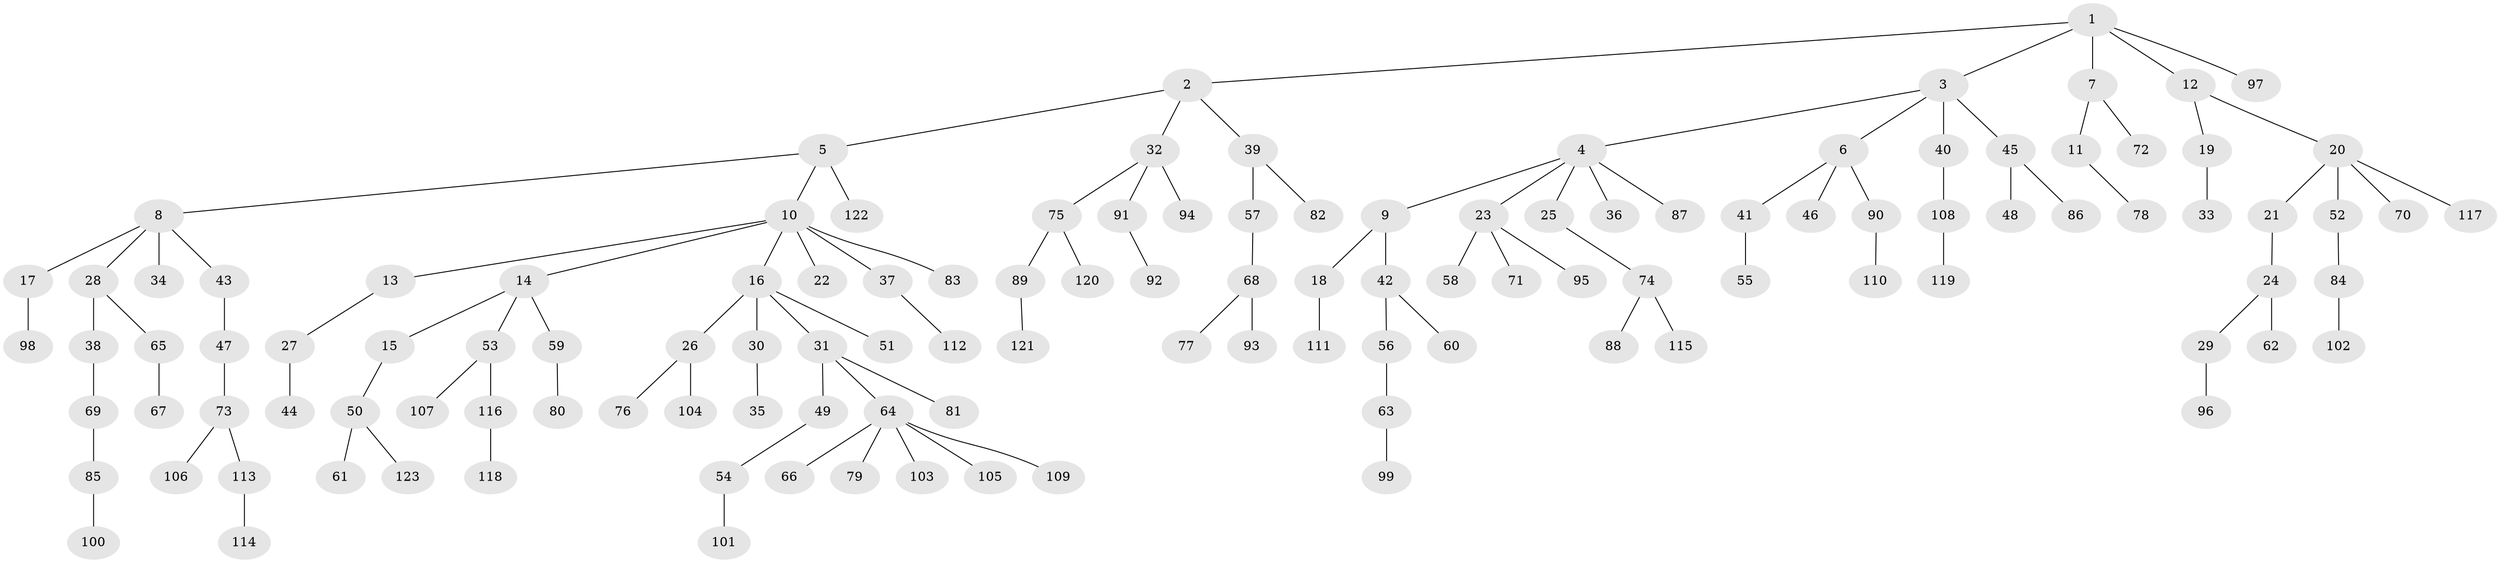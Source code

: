 // coarse degree distribution, {4: 0.06451612903225806, 6: 0.03225806451612903, 3: 0.12903225806451613, 1: 0.5645161290322581, 5: 0.016129032258064516, 2: 0.1774193548387097, 8: 0.016129032258064516}
// Generated by graph-tools (version 1.1) at 2025/48/03/06/25 01:48:57]
// undirected, 123 vertices, 122 edges
graph export_dot {
graph [start="1"]
  node [color=gray90,style=filled];
  1;
  2;
  3;
  4;
  5;
  6;
  7;
  8;
  9;
  10;
  11;
  12;
  13;
  14;
  15;
  16;
  17;
  18;
  19;
  20;
  21;
  22;
  23;
  24;
  25;
  26;
  27;
  28;
  29;
  30;
  31;
  32;
  33;
  34;
  35;
  36;
  37;
  38;
  39;
  40;
  41;
  42;
  43;
  44;
  45;
  46;
  47;
  48;
  49;
  50;
  51;
  52;
  53;
  54;
  55;
  56;
  57;
  58;
  59;
  60;
  61;
  62;
  63;
  64;
  65;
  66;
  67;
  68;
  69;
  70;
  71;
  72;
  73;
  74;
  75;
  76;
  77;
  78;
  79;
  80;
  81;
  82;
  83;
  84;
  85;
  86;
  87;
  88;
  89;
  90;
  91;
  92;
  93;
  94;
  95;
  96;
  97;
  98;
  99;
  100;
  101;
  102;
  103;
  104;
  105;
  106;
  107;
  108;
  109;
  110;
  111;
  112;
  113;
  114;
  115;
  116;
  117;
  118;
  119;
  120;
  121;
  122;
  123;
  1 -- 2;
  1 -- 3;
  1 -- 7;
  1 -- 12;
  1 -- 97;
  2 -- 5;
  2 -- 32;
  2 -- 39;
  3 -- 4;
  3 -- 6;
  3 -- 40;
  3 -- 45;
  4 -- 9;
  4 -- 23;
  4 -- 25;
  4 -- 36;
  4 -- 87;
  5 -- 8;
  5 -- 10;
  5 -- 122;
  6 -- 41;
  6 -- 46;
  6 -- 90;
  7 -- 11;
  7 -- 72;
  8 -- 17;
  8 -- 28;
  8 -- 34;
  8 -- 43;
  9 -- 18;
  9 -- 42;
  10 -- 13;
  10 -- 14;
  10 -- 16;
  10 -- 22;
  10 -- 37;
  10 -- 83;
  11 -- 78;
  12 -- 19;
  12 -- 20;
  13 -- 27;
  14 -- 15;
  14 -- 53;
  14 -- 59;
  15 -- 50;
  16 -- 26;
  16 -- 30;
  16 -- 31;
  16 -- 51;
  17 -- 98;
  18 -- 111;
  19 -- 33;
  20 -- 21;
  20 -- 52;
  20 -- 70;
  20 -- 117;
  21 -- 24;
  23 -- 58;
  23 -- 71;
  23 -- 95;
  24 -- 29;
  24 -- 62;
  25 -- 74;
  26 -- 76;
  26 -- 104;
  27 -- 44;
  28 -- 38;
  28 -- 65;
  29 -- 96;
  30 -- 35;
  31 -- 49;
  31 -- 64;
  31 -- 81;
  32 -- 75;
  32 -- 91;
  32 -- 94;
  37 -- 112;
  38 -- 69;
  39 -- 57;
  39 -- 82;
  40 -- 108;
  41 -- 55;
  42 -- 56;
  42 -- 60;
  43 -- 47;
  45 -- 48;
  45 -- 86;
  47 -- 73;
  49 -- 54;
  50 -- 61;
  50 -- 123;
  52 -- 84;
  53 -- 107;
  53 -- 116;
  54 -- 101;
  56 -- 63;
  57 -- 68;
  59 -- 80;
  63 -- 99;
  64 -- 66;
  64 -- 79;
  64 -- 103;
  64 -- 105;
  64 -- 109;
  65 -- 67;
  68 -- 77;
  68 -- 93;
  69 -- 85;
  73 -- 106;
  73 -- 113;
  74 -- 88;
  74 -- 115;
  75 -- 89;
  75 -- 120;
  84 -- 102;
  85 -- 100;
  89 -- 121;
  90 -- 110;
  91 -- 92;
  108 -- 119;
  113 -- 114;
  116 -- 118;
}
